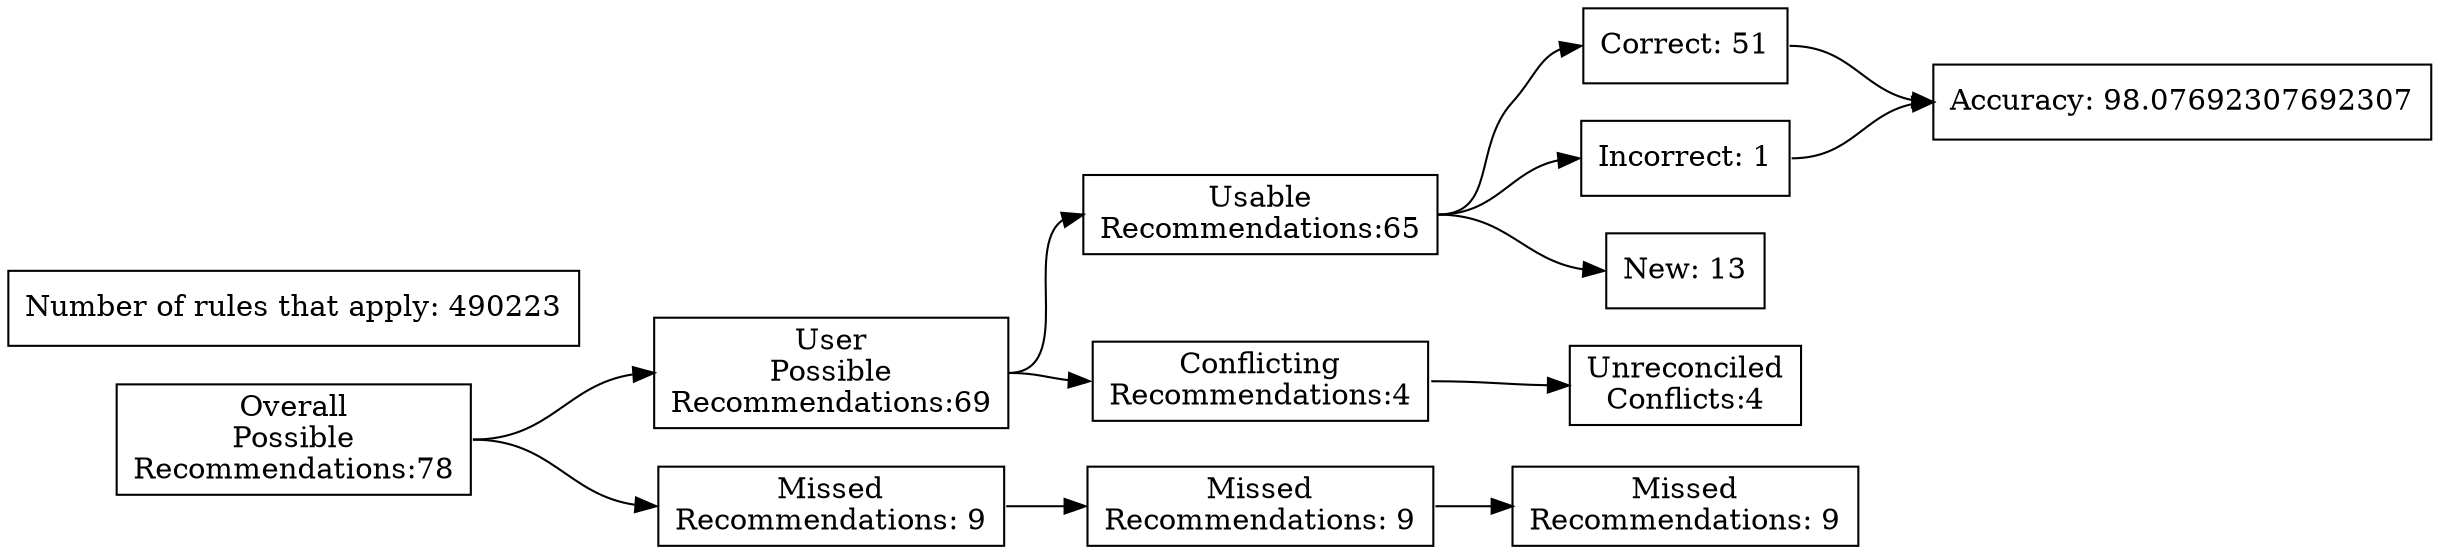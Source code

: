 digraph {
	graph [rankdir=LR]
	node [pos=r shape=box]
	edge [headport=w tailport=e]
		A [label="Overall
Possible
Recommendations:78"]
		B [label="User
Possible
Recommendations:69"]
		C [label="Missed
Recommendations: 9"]
		D [label="Usable
Recommendations:65"]
		E [label="Conflicting
Recommendations:4"]
		J [label="Missed
Recommendations: 9"]
		M [label="Unreconciled
Conflicts:4"]
		F [label="Correct: 51"]
		G [label="Incorrect: 1"]
		H [label="New: 13"]
		K [label="Missed
Recommendations: 9"]
		I [label="Accuracy: 98.07692307692307"]
		l [label="Number of rules that apply: 490223"]
			A -> B
			A -> C
			B -> D
			B -> E
			D -> F
			D -> G
			D -> H
			F -> I
			G -> I
			C -> J
			J -> K
			E -> M
}